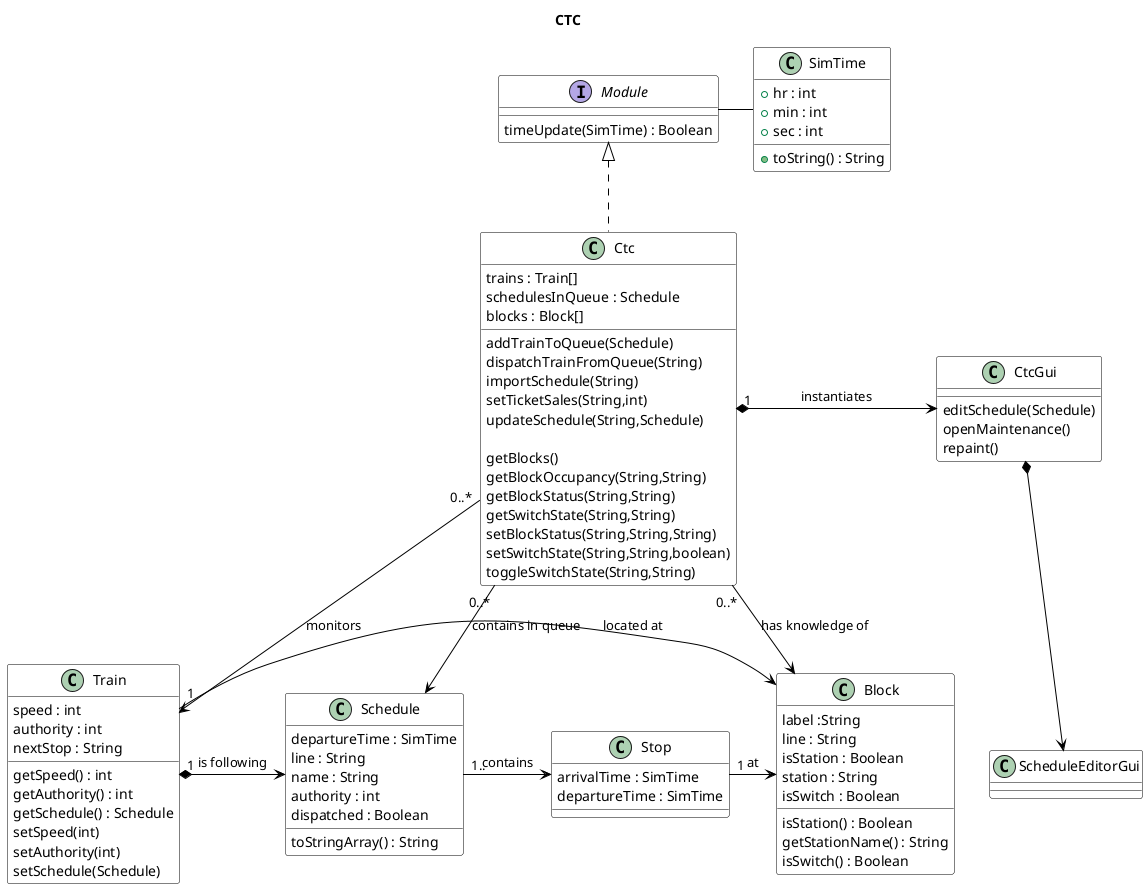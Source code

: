 @startuml

title CTC
skinparam backgroundColor transparent
skinparam classBackgroundColor #fff
skinparam classBorderColor #000
skinparam arrowColor #000

class SimTime{
  +hr : int
  +min : int
  +sec : int
  +toString() : String
}
interface Module{
  timeUpdate(SimTime) : Boolean
}
class Ctc {
  trains : Train[]
  schedulesInQueue : Schedule
  blocks : Block[]
  addTrainToQueue(Schedule)
  dispatchTrainFromQueue(String)
  importSchedule(String)
  setTicketSales(String,int)
  updateSchedule(String,Schedule)

  getBlocks()
  getBlockOccupancy(String,String)
  getBlockStatus(String,String)
  getSwitchState(String,String)
  setBlockStatus(String,String,String)
  setSwitchState(String,String,boolean)
  toggleSwitchState(String,String)
}

class Train{
  speed : int
  authority : int
  nextStop : String
  getSpeed() : int
  getAuthority() : int
  getSchedule() : Schedule
  setSpeed(int)
  setAuthority(int)
  setSchedule(Schedule)
}
class CtcGui {
  editSchedule(Schedule)
  openMaintenance()
  repaint()
}
class ScheduleEditorGui {

}
class Schedule {
  departureTime : SimTime
  line : String
  name : String
  authority : int
  dispatched : Boolean
  toStringArray() : String
}
class Stop {
  arrivalTime : SimTime
  departureTime : SimTime
}
class Block{
  label :String
  line : String
  isStation : Boolean
  station : String
  isSwitch : Boolean
  isStation() : Boolean
  getStationName() : String
  isSwitch() : Boolean
}

Module-SimTime

Module <|.- Ctc

Ctc "0..*"-> Block : has knowledge of
Ctc "0..*"--> Schedule : contains in queue
Ctc "0..*"--> Train : monitors
Ctc "1" *-> CtcGui : instantiates

CtcGui *--> ScheduleEditorGui

Schedule "1.." -> Stop : contains
Stop "1" -> Block : at

Train "1" *-> Schedule : is following
Train "1" -> Block : located at

@enduml

